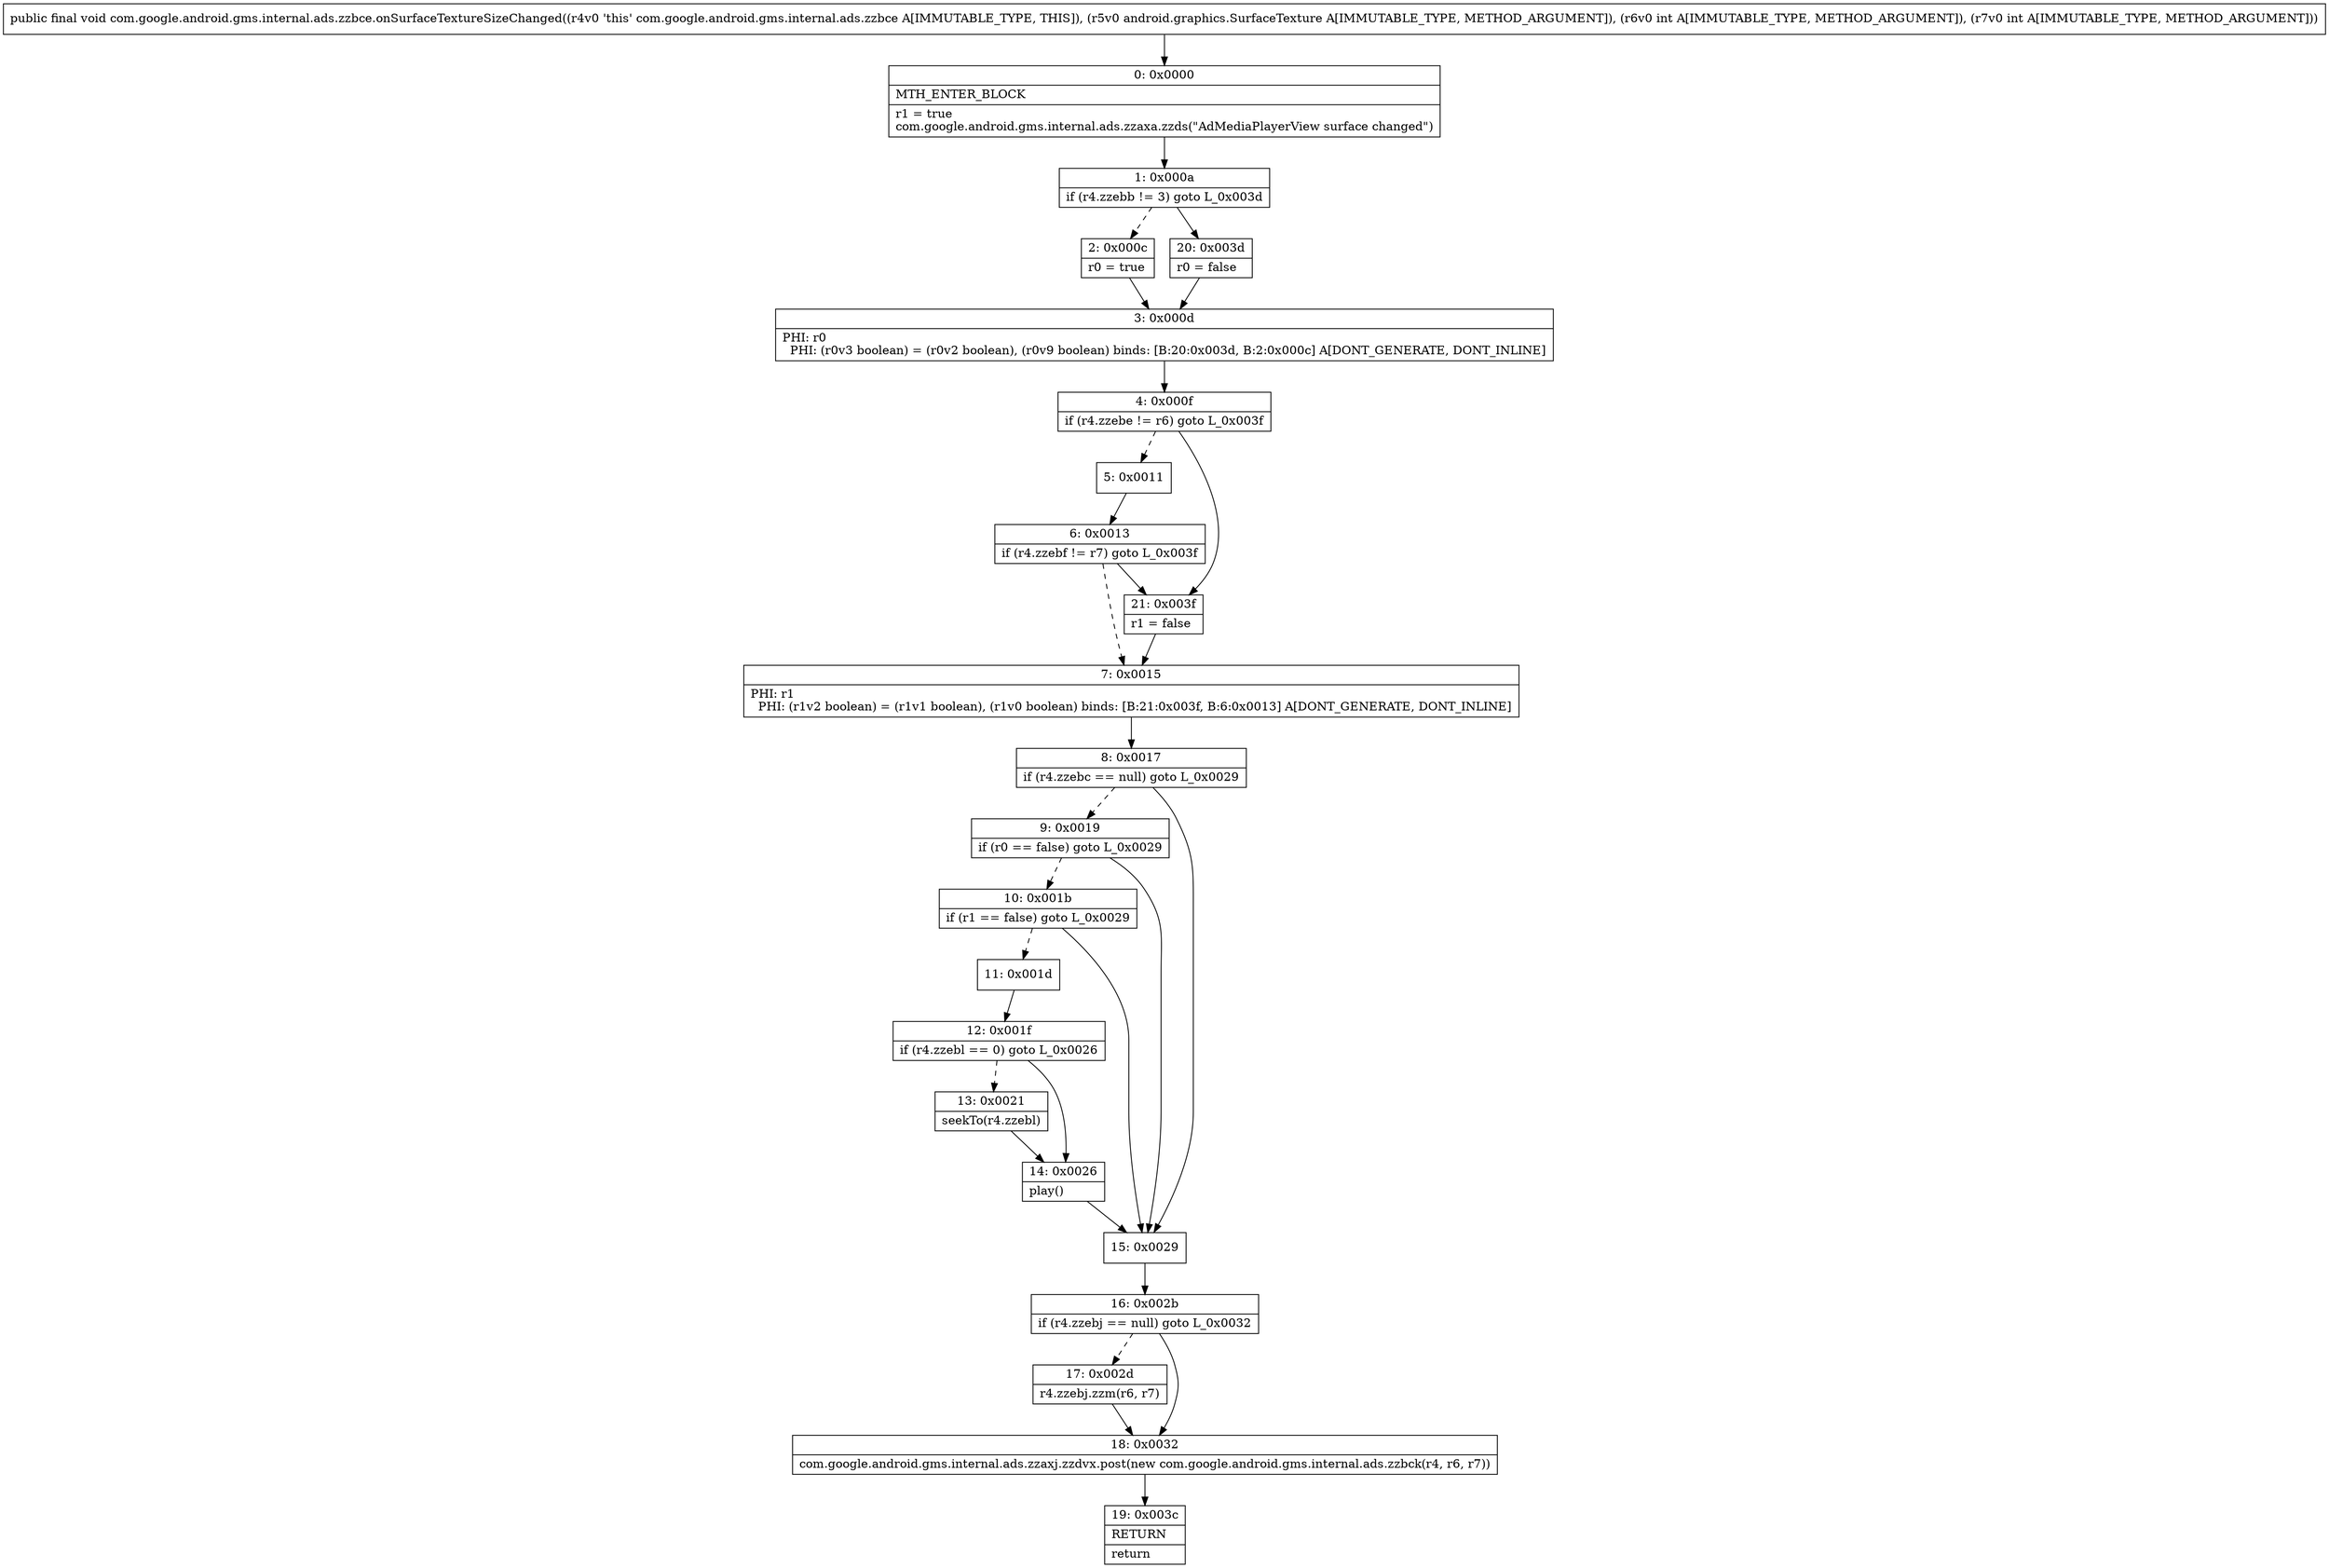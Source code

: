 digraph "CFG forcom.google.android.gms.internal.ads.zzbce.onSurfaceTextureSizeChanged(Landroid\/graphics\/SurfaceTexture;II)V" {
Node_0 [shape=record,label="{0\:\ 0x0000|MTH_ENTER_BLOCK\l|r1 = true\lcom.google.android.gms.internal.ads.zzaxa.zzds(\"AdMediaPlayerView surface changed\")\l}"];
Node_1 [shape=record,label="{1\:\ 0x000a|if (r4.zzebb != 3) goto L_0x003d\l}"];
Node_2 [shape=record,label="{2\:\ 0x000c|r0 = true\l}"];
Node_3 [shape=record,label="{3\:\ 0x000d|PHI: r0 \l  PHI: (r0v3 boolean) = (r0v2 boolean), (r0v9 boolean) binds: [B:20:0x003d, B:2:0x000c] A[DONT_GENERATE, DONT_INLINE]\l}"];
Node_4 [shape=record,label="{4\:\ 0x000f|if (r4.zzebe != r6) goto L_0x003f\l}"];
Node_5 [shape=record,label="{5\:\ 0x0011}"];
Node_6 [shape=record,label="{6\:\ 0x0013|if (r4.zzebf != r7) goto L_0x003f\l}"];
Node_7 [shape=record,label="{7\:\ 0x0015|PHI: r1 \l  PHI: (r1v2 boolean) = (r1v1 boolean), (r1v0 boolean) binds: [B:21:0x003f, B:6:0x0013] A[DONT_GENERATE, DONT_INLINE]\l}"];
Node_8 [shape=record,label="{8\:\ 0x0017|if (r4.zzebc == null) goto L_0x0029\l}"];
Node_9 [shape=record,label="{9\:\ 0x0019|if (r0 == false) goto L_0x0029\l}"];
Node_10 [shape=record,label="{10\:\ 0x001b|if (r1 == false) goto L_0x0029\l}"];
Node_11 [shape=record,label="{11\:\ 0x001d}"];
Node_12 [shape=record,label="{12\:\ 0x001f|if (r4.zzebl == 0) goto L_0x0026\l}"];
Node_13 [shape=record,label="{13\:\ 0x0021|seekTo(r4.zzebl)\l}"];
Node_14 [shape=record,label="{14\:\ 0x0026|play()\l}"];
Node_15 [shape=record,label="{15\:\ 0x0029}"];
Node_16 [shape=record,label="{16\:\ 0x002b|if (r4.zzebj == null) goto L_0x0032\l}"];
Node_17 [shape=record,label="{17\:\ 0x002d|r4.zzebj.zzm(r6, r7)\l}"];
Node_18 [shape=record,label="{18\:\ 0x0032|com.google.android.gms.internal.ads.zzaxj.zzdvx.post(new com.google.android.gms.internal.ads.zzbck(r4, r6, r7))\l}"];
Node_19 [shape=record,label="{19\:\ 0x003c|RETURN\l|return\l}"];
Node_20 [shape=record,label="{20\:\ 0x003d|r0 = false\l}"];
Node_21 [shape=record,label="{21\:\ 0x003f|r1 = false\l}"];
MethodNode[shape=record,label="{public final void com.google.android.gms.internal.ads.zzbce.onSurfaceTextureSizeChanged((r4v0 'this' com.google.android.gms.internal.ads.zzbce A[IMMUTABLE_TYPE, THIS]), (r5v0 android.graphics.SurfaceTexture A[IMMUTABLE_TYPE, METHOD_ARGUMENT]), (r6v0 int A[IMMUTABLE_TYPE, METHOD_ARGUMENT]), (r7v0 int A[IMMUTABLE_TYPE, METHOD_ARGUMENT])) }"];
MethodNode -> Node_0;
Node_0 -> Node_1;
Node_1 -> Node_2[style=dashed];
Node_1 -> Node_20;
Node_2 -> Node_3;
Node_3 -> Node_4;
Node_4 -> Node_5[style=dashed];
Node_4 -> Node_21;
Node_5 -> Node_6;
Node_6 -> Node_7[style=dashed];
Node_6 -> Node_21;
Node_7 -> Node_8;
Node_8 -> Node_9[style=dashed];
Node_8 -> Node_15;
Node_9 -> Node_10[style=dashed];
Node_9 -> Node_15;
Node_10 -> Node_11[style=dashed];
Node_10 -> Node_15;
Node_11 -> Node_12;
Node_12 -> Node_13[style=dashed];
Node_12 -> Node_14;
Node_13 -> Node_14;
Node_14 -> Node_15;
Node_15 -> Node_16;
Node_16 -> Node_17[style=dashed];
Node_16 -> Node_18;
Node_17 -> Node_18;
Node_18 -> Node_19;
Node_20 -> Node_3;
Node_21 -> Node_7;
}

